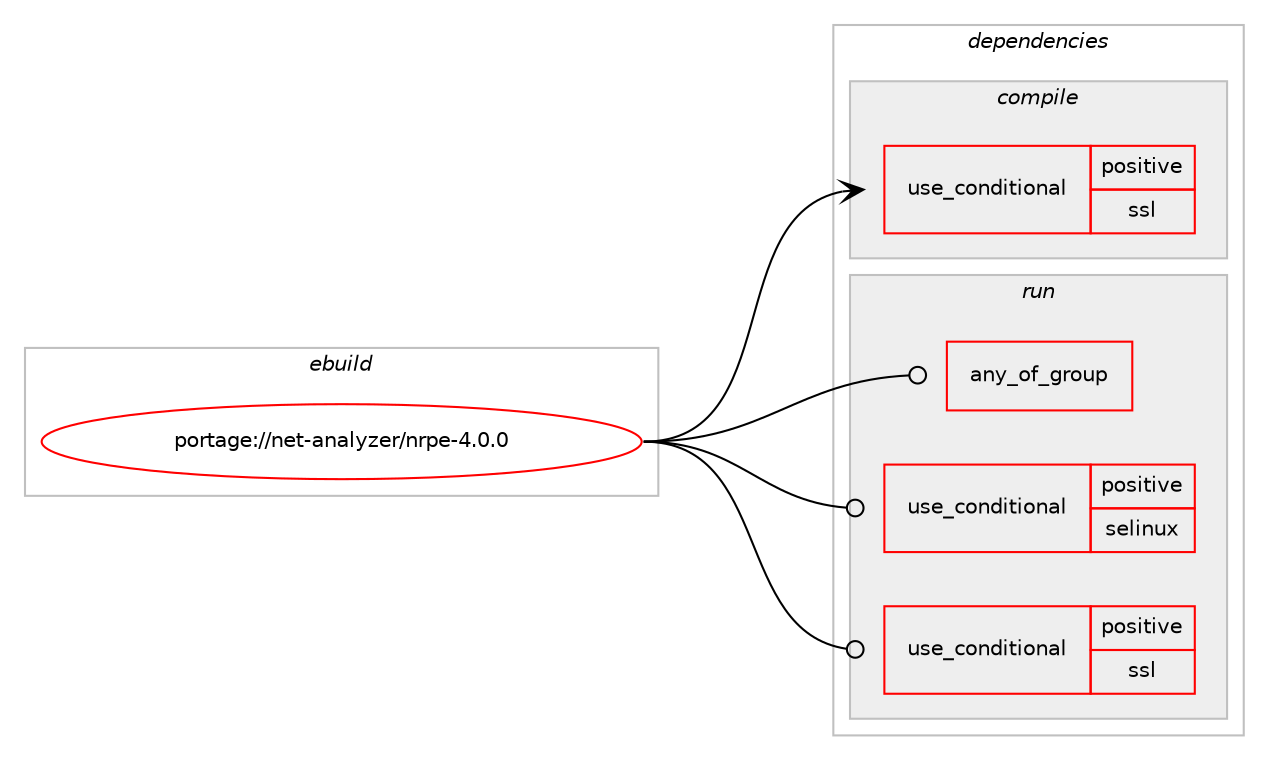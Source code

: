 digraph prolog {

# *************
# Graph options
# *************

newrank=true;
concentrate=true;
compound=true;
graph [rankdir=LR,fontname=Helvetica,fontsize=10,ranksep=1.5];#, ranksep=2.5, nodesep=0.2];
edge  [arrowhead=vee];
node  [fontname=Helvetica,fontsize=10];

# **********
# The ebuild
# **********

subgraph cluster_leftcol {
color=gray;
rank=same;
label=<<i>ebuild</i>>;
id [label="portage://net-analyzer/nrpe-4.0.0", color=red, width=4, href="../net-analyzer/nrpe-4.0.0.svg"];
}

# ****************
# The dependencies
# ****************

subgraph cluster_midcol {
color=gray;
label=<<i>dependencies</i>>;
subgraph cluster_compile {
fillcolor="#eeeeee";
style=filled;
label=<<i>compile</i>>;
subgraph cond85543 {
dependency174535 [label=<<TABLE BORDER="0" CELLBORDER="1" CELLSPACING="0" CELLPADDING="4"><TR><TD ROWSPAN="3" CELLPADDING="10">use_conditional</TD></TR><TR><TD>positive</TD></TR><TR><TD>ssl</TD></TR></TABLE>>, shape=none, color=red];
# *** BEGIN UNKNOWN DEPENDENCY TYPE (TODO) ***
# dependency174535 -> package_dependency(portage://net-analyzer/nrpe-4.0.0,install,no,dev-libs,openssl,none,[,,],[slot(0),equal],[])
# *** END UNKNOWN DEPENDENCY TYPE (TODO) ***

}
id:e -> dependency174535:w [weight=20,style="solid",arrowhead="vee"];
# *** BEGIN UNKNOWN DEPENDENCY TYPE (TODO) ***
# id -> package_dependency(portage://net-analyzer/nrpe-4.0.0,install,no,acct-group,nagios,none,[,,],[],[])
# *** END UNKNOWN DEPENDENCY TYPE (TODO) ***

# *** BEGIN UNKNOWN DEPENDENCY TYPE (TODO) ***
# id -> package_dependency(portage://net-analyzer/nrpe-4.0.0,install,no,acct-user,nagios,none,[,,],[],[])
# *** END UNKNOWN DEPENDENCY TYPE (TODO) ***

# *** BEGIN UNKNOWN DEPENDENCY TYPE (TODO) ***
# id -> package_dependency(portage://net-analyzer/nrpe-4.0.0,install,no,sys-apps,tcp-wrappers,none,[,,],[],[])
# *** END UNKNOWN DEPENDENCY TYPE (TODO) ***

}
subgraph cluster_compileandrun {
fillcolor="#eeeeee";
style=filled;
label=<<i>compile and run</i>>;
}
subgraph cluster_run {
fillcolor="#eeeeee";
style=filled;
label=<<i>run</i>>;
subgraph any2356 {
dependency174536 [label=<<TABLE BORDER="0" CELLBORDER="1" CELLSPACING="0" CELLPADDING="4"><TR><TD CELLPADDING="10">any_of_group</TD></TR></TABLE>>, shape=none, color=red];# *** BEGIN UNKNOWN DEPENDENCY TYPE (TODO) ***
# dependency174536 -> package_dependency(portage://net-analyzer/nrpe-4.0.0,run,no,net-analyzer,nagios-plugins,none,[,,],[],[])
# *** END UNKNOWN DEPENDENCY TYPE (TODO) ***

# *** BEGIN UNKNOWN DEPENDENCY TYPE (TODO) ***
# dependency174536 -> package_dependency(portage://net-analyzer/nrpe-4.0.0,run,no,net-analyzer,monitoring-plugins,none,[,,],[],[])
# *** END UNKNOWN DEPENDENCY TYPE (TODO) ***

}
id:e -> dependency174536:w [weight=20,style="solid",arrowhead="odot"];
subgraph cond85544 {
dependency174537 [label=<<TABLE BORDER="0" CELLBORDER="1" CELLSPACING="0" CELLPADDING="4"><TR><TD ROWSPAN="3" CELLPADDING="10">use_conditional</TD></TR><TR><TD>positive</TD></TR><TR><TD>selinux</TD></TR></TABLE>>, shape=none, color=red];
# *** BEGIN UNKNOWN DEPENDENCY TYPE (TODO) ***
# dependency174537 -> package_dependency(portage://net-analyzer/nrpe-4.0.0,run,no,sec-policy,selinux-nagios,none,[,,],[],[])
# *** END UNKNOWN DEPENDENCY TYPE (TODO) ***

}
id:e -> dependency174537:w [weight=20,style="solid",arrowhead="odot"];
subgraph cond85545 {
dependency174538 [label=<<TABLE BORDER="0" CELLBORDER="1" CELLSPACING="0" CELLPADDING="4"><TR><TD ROWSPAN="3" CELLPADDING="10">use_conditional</TD></TR><TR><TD>positive</TD></TR><TR><TD>ssl</TD></TR></TABLE>>, shape=none, color=red];
# *** BEGIN UNKNOWN DEPENDENCY TYPE (TODO) ***
# dependency174538 -> package_dependency(portage://net-analyzer/nrpe-4.0.0,run,no,dev-libs,openssl,none,[,,],[slot(0),equal],[])
# *** END UNKNOWN DEPENDENCY TYPE (TODO) ***

}
id:e -> dependency174538:w [weight=20,style="solid",arrowhead="odot"];
# *** BEGIN UNKNOWN DEPENDENCY TYPE (TODO) ***
# id -> package_dependency(portage://net-analyzer/nrpe-4.0.0,run,no,acct-group,nagios,none,[,,],[],[])
# *** END UNKNOWN DEPENDENCY TYPE (TODO) ***

# *** BEGIN UNKNOWN DEPENDENCY TYPE (TODO) ***
# id -> package_dependency(portage://net-analyzer/nrpe-4.0.0,run,no,acct-user,nagios,none,[,,],[],[])
# *** END UNKNOWN DEPENDENCY TYPE (TODO) ***

# *** BEGIN UNKNOWN DEPENDENCY TYPE (TODO) ***
# id -> package_dependency(portage://net-analyzer/nrpe-4.0.0,run,no,sys-apps,tcp-wrappers,none,[,,],[],[])
# *** END UNKNOWN DEPENDENCY TYPE (TODO) ***

}
}

# **************
# The candidates
# **************

subgraph cluster_choices {
rank=same;
color=gray;
label=<<i>candidates</i>>;

}

}
